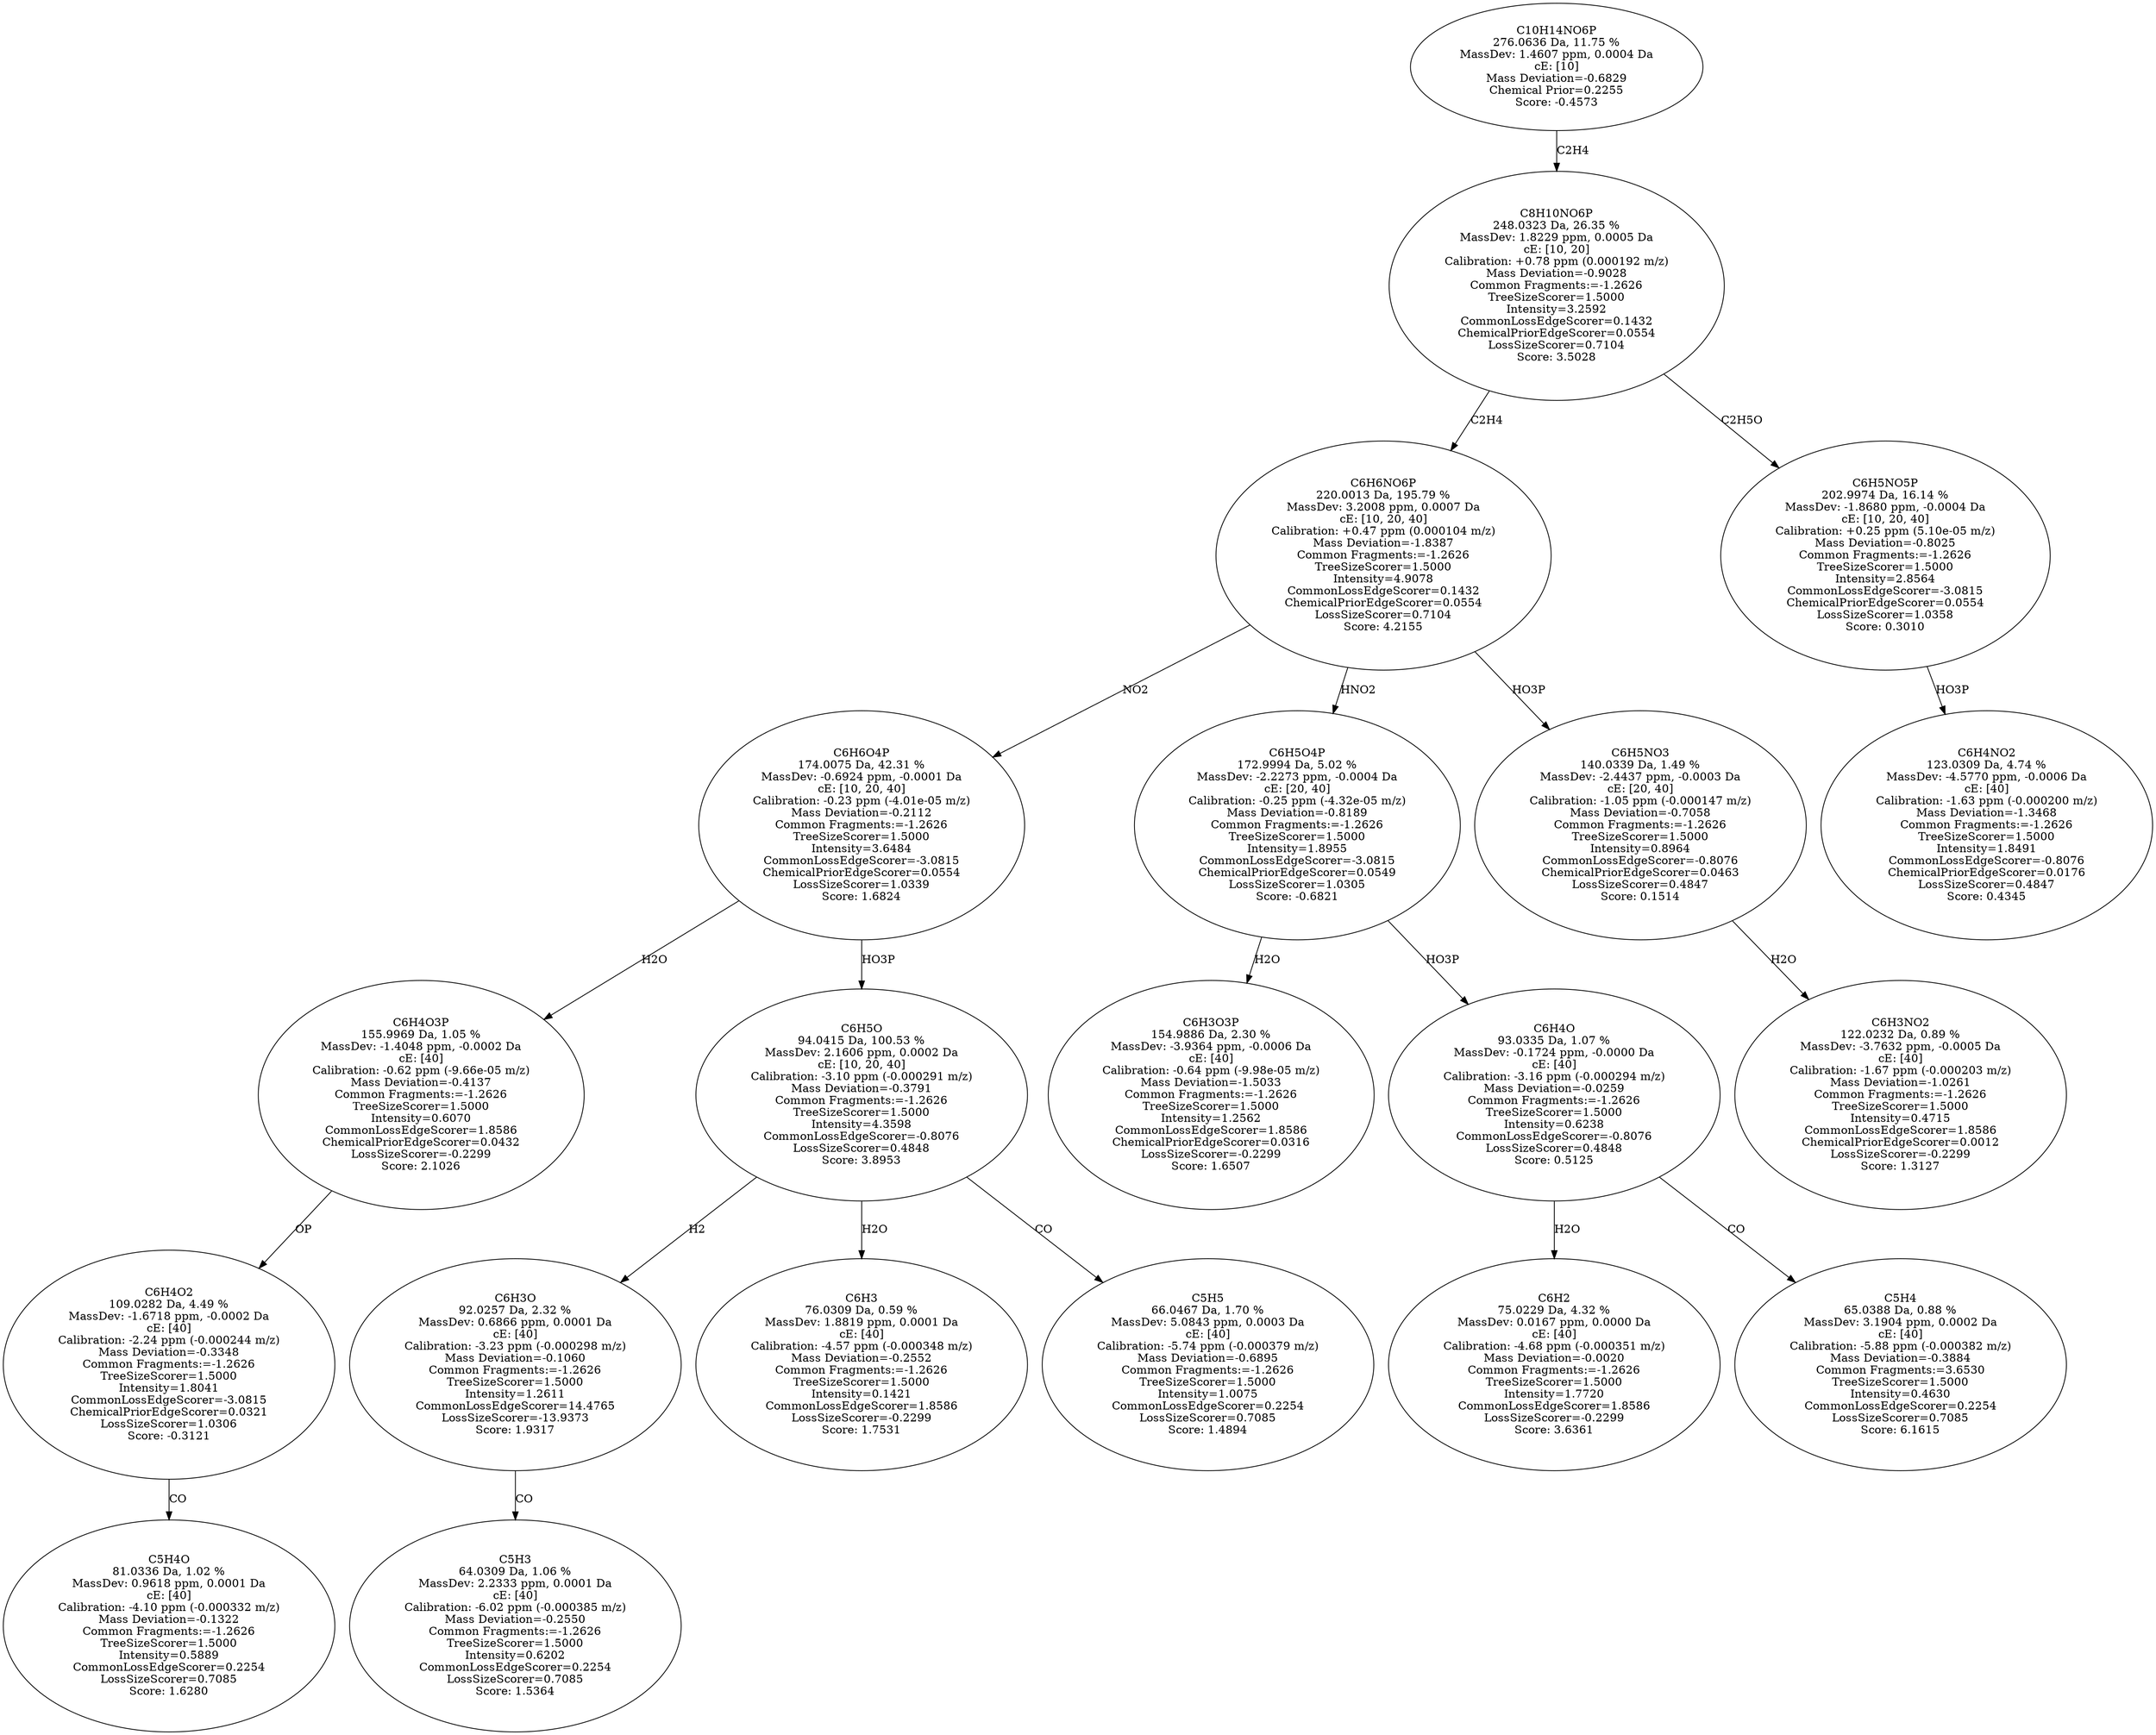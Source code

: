strict digraph {
v1 [label="C5H4O\n81.0336 Da, 1.02 %\nMassDev: 0.9618 ppm, 0.0001 Da\ncE: [40]\nCalibration: -4.10 ppm (-0.000332 m/z)\nMass Deviation=-0.1322\nCommon Fragments:=-1.2626\nTreeSizeScorer=1.5000\nIntensity=0.5889\nCommonLossEdgeScorer=0.2254\nLossSizeScorer=0.7085\nScore: 1.6280"];
v2 [label="C6H4O2\n109.0282 Da, 4.49 %\nMassDev: -1.6718 ppm, -0.0002 Da\ncE: [40]\nCalibration: -2.24 ppm (-0.000244 m/z)\nMass Deviation=-0.3348\nCommon Fragments:=-1.2626\nTreeSizeScorer=1.5000\nIntensity=1.8041\nCommonLossEdgeScorer=-3.0815\nChemicalPriorEdgeScorer=0.0321\nLossSizeScorer=1.0306\nScore: -0.3121"];
v3 [label="C6H4O3P\n155.9969 Da, 1.05 %\nMassDev: -1.4048 ppm, -0.0002 Da\ncE: [40]\nCalibration: -0.62 ppm (-9.66e-05 m/z)\nMass Deviation=-0.4137\nCommon Fragments:=-1.2626\nTreeSizeScorer=1.5000\nIntensity=0.6070\nCommonLossEdgeScorer=1.8586\nChemicalPriorEdgeScorer=0.0432\nLossSizeScorer=-0.2299\nScore: 2.1026"];
v4 [label="C5H3\n64.0309 Da, 1.06 %\nMassDev: 2.2333 ppm, 0.0001 Da\ncE: [40]\nCalibration: -6.02 ppm (-0.000385 m/z)\nMass Deviation=-0.2550\nCommon Fragments:=-1.2626\nTreeSizeScorer=1.5000\nIntensity=0.6202\nCommonLossEdgeScorer=0.2254\nLossSizeScorer=0.7085\nScore: 1.5364"];
v5 [label="C6H3O\n92.0257 Da, 2.32 %\nMassDev: 0.6866 ppm, 0.0001 Da\ncE: [40]\nCalibration: -3.23 ppm (-0.000298 m/z)\nMass Deviation=-0.1060\nCommon Fragments:=-1.2626\nTreeSizeScorer=1.5000\nIntensity=1.2611\nCommonLossEdgeScorer=14.4765\nLossSizeScorer=-13.9373\nScore: 1.9317"];
v6 [label="C6H3\n76.0309 Da, 0.59 %\nMassDev: 1.8819 ppm, 0.0001 Da\ncE: [40]\nCalibration: -4.57 ppm (-0.000348 m/z)\nMass Deviation=-0.2552\nCommon Fragments:=-1.2626\nTreeSizeScorer=1.5000\nIntensity=0.1421\nCommonLossEdgeScorer=1.8586\nLossSizeScorer=-0.2299\nScore: 1.7531"];
v7 [label="C5H5\n66.0467 Da, 1.70 %\nMassDev: 5.0843 ppm, 0.0003 Da\ncE: [40]\nCalibration: -5.74 ppm (-0.000379 m/z)\nMass Deviation=-0.6895\nCommon Fragments:=-1.2626\nTreeSizeScorer=1.5000\nIntensity=1.0075\nCommonLossEdgeScorer=0.2254\nLossSizeScorer=0.7085\nScore: 1.4894"];
v8 [label="C6H5O\n94.0415 Da, 100.53 %\nMassDev: 2.1606 ppm, 0.0002 Da\ncE: [10, 20, 40]\nCalibration: -3.10 ppm (-0.000291 m/z)\nMass Deviation=-0.3791\nCommon Fragments:=-1.2626\nTreeSizeScorer=1.5000\nIntensity=4.3598\nCommonLossEdgeScorer=-0.8076\nLossSizeScorer=0.4848\nScore: 3.8953"];
v9 [label="C6H6O4P\n174.0075 Da, 42.31 %\nMassDev: -0.6924 ppm, -0.0001 Da\ncE: [10, 20, 40]\nCalibration: -0.23 ppm (-4.01e-05 m/z)\nMass Deviation=-0.2112\nCommon Fragments:=-1.2626\nTreeSizeScorer=1.5000\nIntensity=3.6484\nCommonLossEdgeScorer=-3.0815\nChemicalPriorEdgeScorer=0.0554\nLossSizeScorer=1.0339\nScore: 1.6824"];
v10 [label="C6H3O3P\n154.9886 Da, 2.30 %\nMassDev: -3.9364 ppm, -0.0006 Da\ncE: [40]\nCalibration: -0.64 ppm (-9.98e-05 m/z)\nMass Deviation=-1.5033\nCommon Fragments:=-1.2626\nTreeSizeScorer=1.5000\nIntensity=1.2562\nCommonLossEdgeScorer=1.8586\nChemicalPriorEdgeScorer=0.0316\nLossSizeScorer=-0.2299\nScore: 1.6507"];
v11 [label="C6H2\n75.0229 Da, 4.32 %\nMassDev: 0.0167 ppm, 0.0000 Da\ncE: [40]\nCalibration: -4.68 ppm (-0.000351 m/z)\nMass Deviation=-0.0020\nCommon Fragments:=-1.2626\nTreeSizeScorer=1.5000\nIntensity=1.7720\nCommonLossEdgeScorer=1.8586\nLossSizeScorer=-0.2299\nScore: 3.6361"];
v12 [label="C5H4\n65.0388 Da, 0.88 %\nMassDev: 3.1904 ppm, 0.0002 Da\ncE: [40]\nCalibration: -5.88 ppm (-0.000382 m/z)\nMass Deviation=-0.3884\nCommon Fragments:=3.6530\nTreeSizeScorer=1.5000\nIntensity=0.4630\nCommonLossEdgeScorer=0.2254\nLossSizeScorer=0.7085\nScore: 6.1615"];
v13 [label="C6H4O\n93.0335 Da, 1.07 %\nMassDev: -0.1724 ppm, -0.0000 Da\ncE: [40]\nCalibration: -3.16 ppm (-0.000294 m/z)\nMass Deviation=-0.0259\nCommon Fragments:=-1.2626\nTreeSizeScorer=1.5000\nIntensity=0.6238\nCommonLossEdgeScorer=-0.8076\nLossSizeScorer=0.4848\nScore: 0.5125"];
v14 [label="C6H5O4P\n172.9994 Da, 5.02 %\nMassDev: -2.2273 ppm, -0.0004 Da\ncE: [20, 40]\nCalibration: -0.25 ppm (-4.32e-05 m/z)\nMass Deviation=-0.8189\nCommon Fragments:=-1.2626\nTreeSizeScorer=1.5000\nIntensity=1.8955\nCommonLossEdgeScorer=-3.0815\nChemicalPriorEdgeScorer=0.0549\nLossSizeScorer=1.0305\nScore: -0.6821"];
v15 [label="C6H3NO2\n122.0232 Da, 0.89 %\nMassDev: -3.7632 ppm, -0.0005 Da\ncE: [40]\nCalibration: -1.67 ppm (-0.000203 m/z)\nMass Deviation=-1.0261\nCommon Fragments:=-1.2626\nTreeSizeScorer=1.5000\nIntensity=0.4715\nCommonLossEdgeScorer=1.8586\nChemicalPriorEdgeScorer=0.0012\nLossSizeScorer=-0.2299\nScore: 1.3127"];
v16 [label="C6H5NO3\n140.0339 Da, 1.49 %\nMassDev: -2.4437 ppm, -0.0003 Da\ncE: [20, 40]\nCalibration: -1.05 ppm (-0.000147 m/z)\nMass Deviation=-0.7058\nCommon Fragments:=-1.2626\nTreeSizeScorer=1.5000\nIntensity=0.8964\nCommonLossEdgeScorer=-0.8076\nChemicalPriorEdgeScorer=0.0463\nLossSizeScorer=0.4847\nScore: 0.1514"];
v17 [label="C6H6NO6P\n220.0013 Da, 195.79 %\nMassDev: 3.2008 ppm, 0.0007 Da\ncE: [10, 20, 40]\nCalibration: +0.47 ppm (0.000104 m/z)\nMass Deviation=-1.8387\nCommon Fragments:=-1.2626\nTreeSizeScorer=1.5000\nIntensity=4.9078\nCommonLossEdgeScorer=0.1432\nChemicalPriorEdgeScorer=0.0554\nLossSizeScorer=0.7104\nScore: 4.2155"];
v18 [label="C6H4NO2\n123.0309 Da, 4.74 %\nMassDev: -4.5770 ppm, -0.0006 Da\ncE: [40]\nCalibration: -1.63 ppm (-0.000200 m/z)\nMass Deviation=-1.3468\nCommon Fragments:=-1.2626\nTreeSizeScorer=1.5000\nIntensity=1.8491\nCommonLossEdgeScorer=-0.8076\nChemicalPriorEdgeScorer=0.0176\nLossSizeScorer=0.4847\nScore: 0.4345"];
v19 [label="C6H5NO5P\n202.9974 Da, 16.14 %\nMassDev: -1.8680 ppm, -0.0004 Da\ncE: [10, 20, 40]\nCalibration: +0.25 ppm (5.10e-05 m/z)\nMass Deviation=-0.8025\nCommon Fragments:=-1.2626\nTreeSizeScorer=1.5000\nIntensity=2.8564\nCommonLossEdgeScorer=-3.0815\nChemicalPriorEdgeScorer=0.0554\nLossSizeScorer=1.0358\nScore: 0.3010"];
v20 [label="C8H10NO6P\n248.0323 Da, 26.35 %\nMassDev: 1.8229 ppm, 0.0005 Da\ncE: [10, 20]\nCalibration: +0.78 ppm (0.000192 m/z)\nMass Deviation=-0.9028\nCommon Fragments:=-1.2626\nTreeSizeScorer=1.5000\nIntensity=3.2592\nCommonLossEdgeScorer=0.1432\nChemicalPriorEdgeScorer=0.0554\nLossSizeScorer=0.7104\nScore: 3.5028"];
v21 [label="C10H14NO6P\n276.0636 Da, 11.75 %\nMassDev: 1.4607 ppm, 0.0004 Da\ncE: [10]\nMass Deviation=-0.6829\nChemical Prior=0.2255\nScore: -0.4573"];
v2 -> v1 [label="CO"];
v3 -> v2 [label="OP"];
v9 -> v3 [label="H2O"];
v5 -> v4 [label="CO"];
v8 -> v5 [label="H2"];
v8 -> v6 [label="H2O"];
v8 -> v7 [label="CO"];
v9 -> v8 [label="HO3P"];
v17 -> v9 [label="NO2"];
v14 -> v10 [label="H2O"];
v13 -> v11 [label="H2O"];
v13 -> v12 [label="CO"];
v14 -> v13 [label="HO3P"];
v17 -> v14 [label="HNO2"];
v16 -> v15 [label="H2O"];
v17 -> v16 [label="HO3P"];
v20 -> v17 [label="C2H4"];
v19 -> v18 [label="HO3P"];
v20 -> v19 [label="C2H5O"];
v21 -> v20 [label="C2H4"];
}